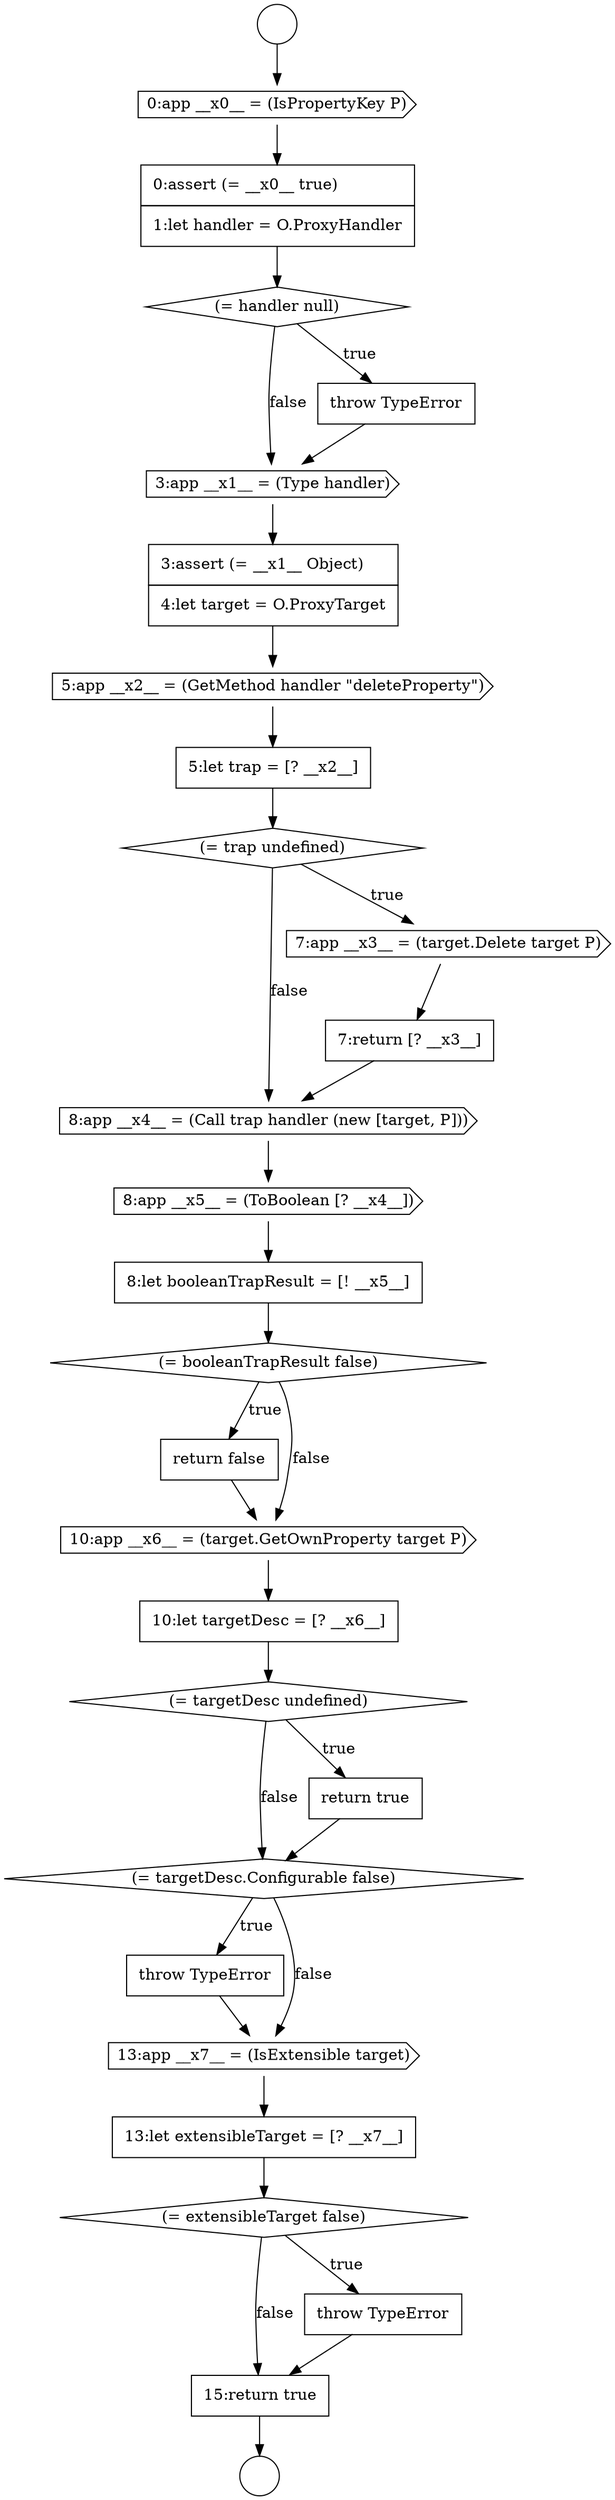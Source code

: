 digraph {
  node3445 [shape=diamond, label=<<font color="black">(= targetDesc.Configurable false)</font>> color="black" fillcolor="white" style=filled]
  node3440 [shape=none, margin=0, label=<<font color="black">
    <table border="0" cellborder="1" cellspacing="0" cellpadding="10">
      <tr><td align="left">return false</td></tr>
    </table>
  </font>> color="black" fillcolor="white" style=filled]
  node3436 [shape=cds, label=<<font color="black">8:app __x4__ = (Call trap handler (new [target, P]))</font>> color="black" fillcolor="white" style=filled]
  node3451 [shape=none, margin=0, label=<<font color="black">
    <table border="0" cellborder="1" cellspacing="0" cellpadding="10">
      <tr><td align="left">15:return true</td></tr>
    </table>
  </font>> color="black" fillcolor="white" style=filled]
  node3423 [shape=circle label=" " color="black" fillcolor="white" style=filled]
  node3448 [shape=none, margin=0, label=<<font color="black">
    <table border="0" cellborder="1" cellspacing="0" cellpadding="10">
      <tr><td align="left">13:let extensibleTarget = [? __x7__]</td></tr>
    </table>
  </font>> color="black" fillcolor="white" style=filled]
  node3430 [shape=none, margin=0, label=<<font color="black">
    <table border="0" cellborder="1" cellspacing="0" cellpadding="10">
      <tr><td align="left">3:assert (= __x1__ Object)</td></tr>
      <tr><td align="left">4:let target = O.ProxyTarget</td></tr>
    </table>
  </font>> color="black" fillcolor="white" style=filled]
  node3434 [shape=cds, label=<<font color="black">7:app __x3__ = (target.Delete target P)</font>> color="black" fillcolor="white" style=filled]
  node3449 [shape=diamond, label=<<font color="black">(= extensibleTarget false)</font>> color="black" fillcolor="white" style=filled]
  node3439 [shape=diamond, label=<<font color="black">(= booleanTrapResult false)</font>> color="black" fillcolor="white" style=filled]
  node3429 [shape=cds, label=<<font color="black">3:app __x1__ = (Type handler)</font>> color="black" fillcolor="white" style=filled]
  node3446 [shape=none, margin=0, label=<<font color="black">
    <table border="0" cellborder="1" cellspacing="0" cellpadding="10">
      <tr><td align="left">throw TypeError</td></tr>
    </table>
  </font>> color="black" fillcolor="white" style=filled]
  node3442 [shape=none, margin=0, label=<<font color="black">
    <table border="0" cellborder="1" cellspacing="0" cellpadding="10">
      <tr><td align="left">10:let targetDesc = [? __x6__]</td></tr>
    </table>
  </font>> color="black" fillcolor="white" style=filled]
  node3425 [shape=cds, label=<<font color="black">0:app __x0__ = (IsPropertyKey P)</font>> color="black" fillcolor="white" style=filled]
  node3431 [shape=cds, label=<<font color="black">5:app __x2__ = (GetMethod handler &quot;deleteProperty&quot;)</font>> color="black" fillcolor="white" style=filled]
  node3438 [shape=none, margin=0, label=<<font color="black">
    <table border="0" cellborder="1" cellspacing="0" cellpadding="10">
      <tr><td align="left">8:let booleanTrapResult = [! __x5__]</td></tr>
    </table>
  </font>> color="black" fillcolor="white" style=filled]
  node3435 [shape=none, margin=0, label=<<font color="black">
    <table border="0" cellborder="1" cellspacing="0" cellpadding="10">
      <tr><td align="left">7:return [? __x3__]</td></tr>
    </table>
  </font>> color="black" fillcolor="white" style=filled]
  node3450 [shape=none, margin=0, label=<<font color="black">
    <table border="0" cellborder="1" cellspacing="0" cellpadding="10">
      <tr><td align="left">throw TypeError</td></tr>
    </table>
  </font>> color="black" fillcolor="white" style=filled]
  node3441 [shape=cds, label=<<font color="black">10:app __x6__ = (target.GetOwnProperty target P)</font>> color="black" fillcolor="white" style=filled]
  node3428 [shape=none, margin=0, label=<<font color="black">
    <table border="0" cellborder="1" cellspacing="0" cellpadding="10">
      <tr><td align="left">throw TypeError</td></tr>
    </table>
  </font>> color="black" fillcolor="white" style=filled]
  node3444 [shape=none, margin=0, label=<<font color="black">
    <table border="0" cellborder="1" cellspacing="0" cellpadding="10">
      <tr><td align="left">return true</td></tr>
    </table>
  </font>> color="black" fillcolor="white" style=filled]
  node3427 [shape=diamond, label=<<font color="black">(= handler null)</font>> color="black" fillcolor="white" style=filled]
  node3433 [shape=diamond, label=<<font color="black">(= trap undefined)</font>> color="black" fillcolor="white" style=filled]
  node3447 [shape=cds, label=<<font color="black">13:app __x7__ = (IsExtensible target)</font>> color="black" fillcolor="white" style=filled]
  node3426 [shape=none, margin=0, label=<<font color="black">
    <table border="0" cellborder="1" cellspacing="0" cellpadding="10">
      <tr><td align="left">0:assert (= __x0__ true)</td></tr>
      <tr><td align="left">1:let handler = O.ProxyHandler</td></tr>
    </table>
  </font>> color="black" fillcolor="white" style=filled]
  node3424 [shape=circle label=" " color="black" fillcolor="white" style=filled]
  node3437 [shape=cds, label=<<font color="black">8:app __x5__ = (ToBoolean [? __x4__])</font>> color="black" fillcolor="white" style=filled]
  node3443 [shape=diamond, label=<<font color="black">(= targetDesc undefined)</font>> color="black" fillcolor="white" style=filled]
  node3432 [shape=none, margin=0, label=<<font color="black">
    <table border="0" cellborder="1" cellspacing="0" cellpadding="10">
      <tr><td align="left">5:let trap = [? __x2__]</td></tr>
    </table>
  </font>> color="black" fillcolor="white" style=filled]
  node3428 -> node3429 [ color="black"]
  node3440 -> node3441 [ color="black"]
  node3449 -> node3450 [label=<<font color="black">true</font>> color="black"]
  node3449 -> node3451 [label=<<font color="black">false</font>> color="black"]
  node3438 -> node3439 [ color="black"]
  node3427 -> node3428 [label=<<font color="black">true</font>> color="black"]
  node3427 -> node3429 [label=<<font color="black">false</font>> color="black"]
  node3448 -> node3449 [ color="black"]
  node3429 -> node3430 [ color="black"]
  node3433 -> node3434 [label=<<font color="black">true</font>> color="black"]
  node3433 -> node3436 [label=<<font color="black">false</font>> color="black"]
  node3439 -> node3440 [label=<<font color="black">true</font>> color="black"]
  node3439 -> node3441 [label=<<font color="black">false</font>> color="black"]
  node3444 -> node3445 [ color="black"]
  node3450 -> node3451 [ color="black"]
  node3437 -> node3438 [ color="black"]
  node3426 -> node3427 [ color="black"]
  node3431 -> node3432 [ color="black"]
  node3423 -> node3425 [ color="black"]
  node3425 -> node3426 [ color="black"]
  node3436 -> node3437 [ color="black"]
  node3434 -> node3435 [ color="black"]
  node3432 -> node3433 [ color="black"]
  node3441 -> node3442 [ color="black"]
  node3435 -> node3436 [ color="black"]
  node3446 -> node3447 [ color="black"]
  node3430 -> node3431 [ color="black"]
  node3451 -> node3424 [ color="black"]
  node3447 -> node3448 [ color="black"]
  node3442 -> node3443 [ color="black"]
  node3445 -> node3446 [label=<<font color="black">true</font>> color="black"]
  node3445 -> node3447 [label=<<font color="black">false</font>> color="black"]
  node3443 -> node3444 [label=<<font color="black">true</font>> color="black"]
  node3443 -> node3445 [label=<<font color="black">false</font>> color="black"]
}
